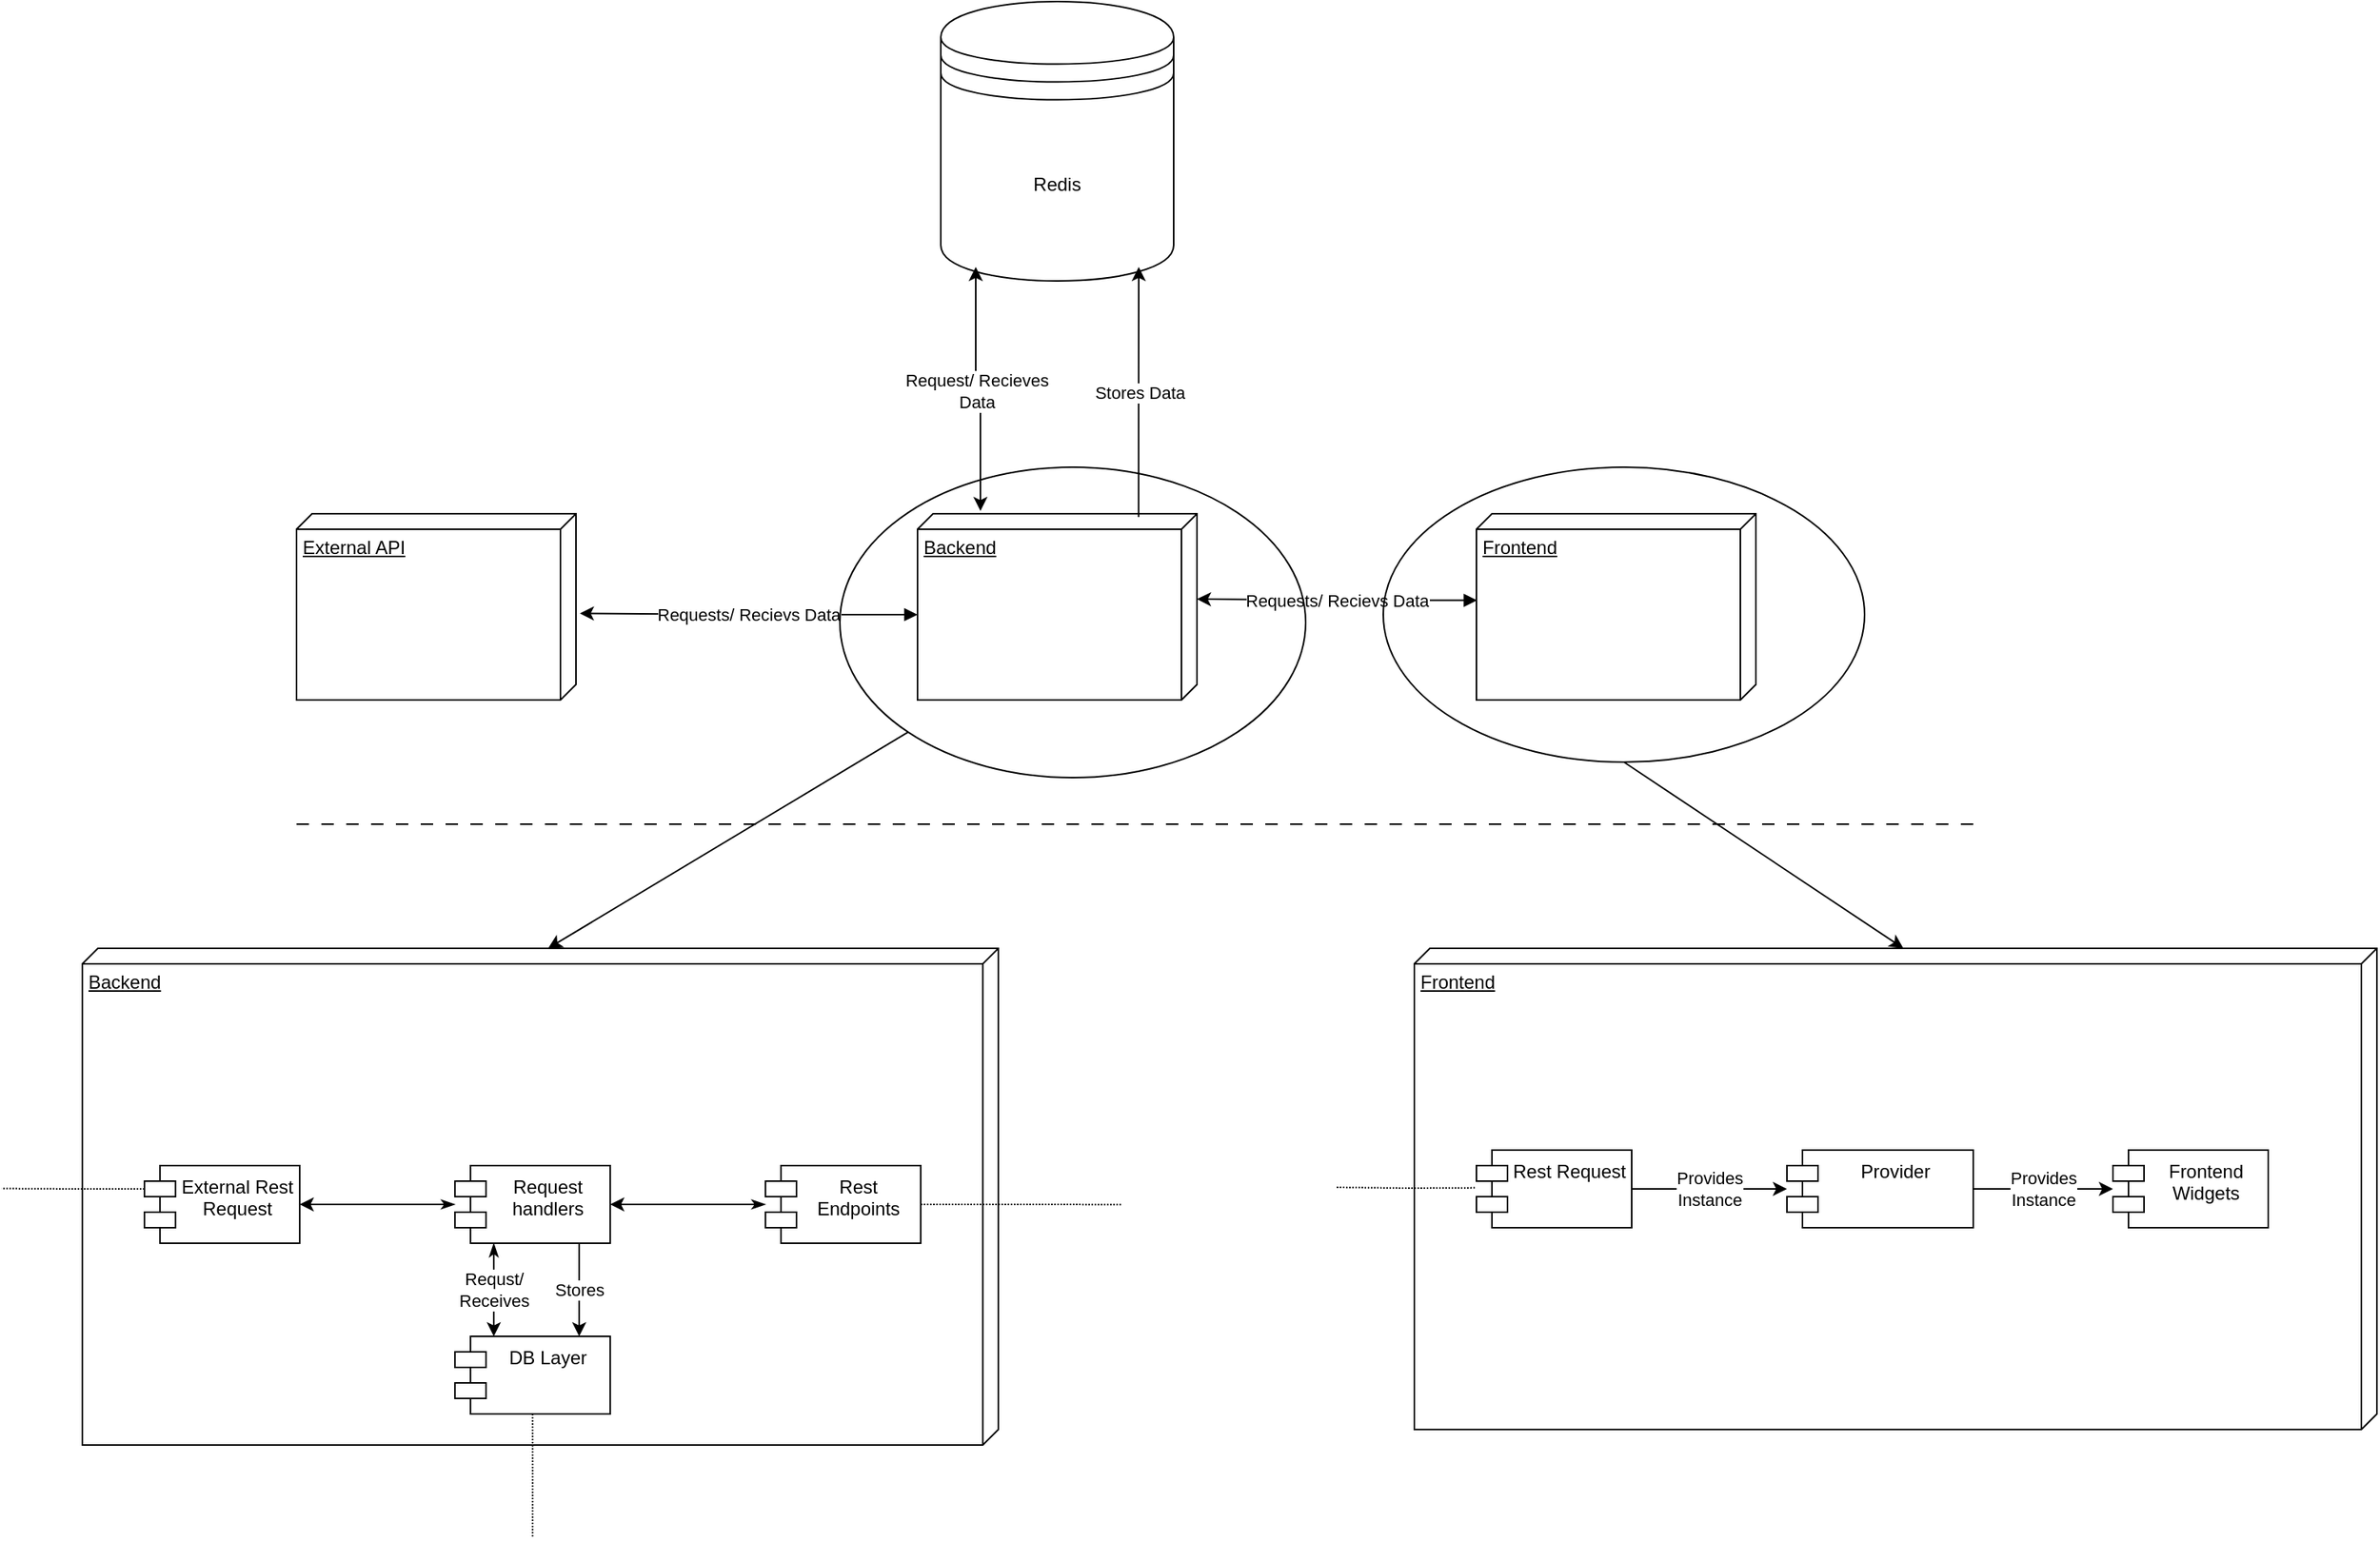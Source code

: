 <mxfile version="24.3.1" type="device">
  <diagram name="Page-1" id="imyKC2mEEuIVjBUN1eEC">
    <mxGraphModel dx="2030" dy="1102" grid="1" gridSize="10" guides="1" tooltips="1" connect="1" arrows="1" fold="1" page="1" pageScale="1" pageWidth="1600" pageHeight="1200" math="0" shadow="0">
      <root>
        <mxCell id="0" />
        <mxCell id="1" parent="0" />
        <mxCell id="KVEm1cqh7u390rWrTUS3-1" value="External API" style="verticalAlign=top;align=left;spacingTop=8;spacingLeft=2;spacingRight=12;shape=cube;size=10;direction=south;fontStyle=4;html=1;whiteSpace=wrap;labelBackgroundColor=default;" parent="1" vertex="1">
          <mxGeometry x="225" y="370" width="180" height="120" as="geometry" />
        </mxCell>
        <mxCell id="KVEm1cqh7u390rWrTUS3-2" value="Backend" style="verticalAlign=top;align=left;spacingTop=8;spacingLeft=2;spacingRight=12;shape=cube;size=10;direction=south;fontStyle=4;html=1;whiteSpace=wrap;labelBackgroundColor=default;" parent="1" vertex="1">
          <mxGeometry x="625" y="370" width="180" height="120" as="geometry" />
        </mxCell>
        <mxCell id="KVEm1cqh7u390rWrTUS3-3" value="Frontend" style="verticalAlign=top;align=left;spacingTop=8;spacingLeft=2;spacingRight=12;shape=cube;size=10;direction=south;fontStyle=4;html=1;whiteSpace=wrap;labelBackgroundColor=default;" parent="1" vertex="1">
          <mxGeometry x="985" y="370" width="180" height="120" as="geometry" />
        </mxCell>
        <mxCell id="KVEm1cqh7u390rWrTUS3-4" value="Redis" style="shape=datastore;whiteSpace=wrap;html=1;labelBackgroundColor=default;" parent="1" vertex="1">
          <mxGeometry x="640" y="40" width="150" height="180" as="geometry" />
        </mxCell>
        <mxCell id="KVEm1cqh7u390rWrTUS3-5" value="&lt;span style=&quot;&quot;&gt;Requests/ Recievs Data&lt;/span&gt;" style="edgeStyle=orthogonalEdgeStyle;rounded=0;orthogonalLoop=1;jettySize=auto;html=1;entryX=0;entryY=0;entryDx=55;entryDy=0;entryPerimeter=0;exitX=0.465;exitY=0.998;exitDx=0;exitDy=0;exitPerimeter=0;startArrow=block;startFill=1;labelBackgroundColor=default;" parent="1" source="KVEm1cqh7u390rWrTUS3-3" target="KVEm1cqh7u390rWrTUS3-2" edge="1">
          <mxGeometry relative="1" as="geometry" />
        </mxCell>
        <mxCell id="KVEm1cqh7u390rWrTUS3-7" value="Stores Data" style="edgeStyle=orthogonalEdgeStyle;rounded=0;orthogonalLoop=1;jettySize=auto;html=1;entryX=0.85;entryY=0.95;entryDx=0;entryDy=0;entryPerimeter=0;exitX=0.018;exitY=0.209;exitDx=0;exitDy=0;exitPerimeter=0;labelBackgroundColor=default;" parent="1" source="KVEm1cqh7u390rWrTUS3-2" target="KVEm1cqh7u390rWrTUS3-4" edge="1">
          <mxGeometry relative="1" as="geometry" />
        </mxCell>
        <mxCell id="KVEm1cqh7u390rWrTUS3-8" value="Request/ Recieves&lt;div&gt;Data&lt;/div&gt;" style="edgeStyle=orthogonalEdgeStyle;rounded=0;orthogonalLoop=1;jettySize=auto;html=1;entryX=-0.015;entryY=0.775;entryDx=0;entryDy=0;entryPerimeter=0;exitX=0.15;exitY=0.95;exitDx=0;exitDy=0;exitPerimeter=0;startArrow=classic;startFill=1;labelBackgroundColor=default;" parent="1" source="KVEm1cqh7u390rWrTUS3-4" target="KVEm1cqh7u390rWrTUS3-2" edge="1">
          <mxGeometry relative="1" as="geometry" />
        </mxCell>
        <mxCell id="KVEm1cqh7u390rWrTUS3-9" value="Requests/ Recievs Data" style="edgeStyle=orthogonalEdgeStyle;rounded=0;orthogonalLoop=1;jettySize=auto;html=1;entryX=0.535;entryY=-0.014;entryDx=0;entryDy=0;entryPerimeter=0;exitX=0;exitY=0;exitDx=65;exitDy=180;exitPerimeter=0;startArrow=block;startFill=1;labelBackgroundColor=default;" parent="1" source="KVEm1cqh7u390rWrTUS3-2" target="KVEm1cqh7u390rWrTUS3-1" edge="1">
          <mxGeometry relative="1" as="geometry">
            <mxPoint x="605" y="431" as="sourcePoint" />
            <mxPoint x="425" y="430" as="targetPoint" />
          </mxGeometry>
        </mxCell>
        <mxCell id="KVEm1cqh7u390rWrTUS3-11" value="" style="ellipse;whiteSpace=wrap;html=1;fillColor=none;labelBackgroundColor=default;" parent="1" vertex="1">
          <mxGeometry x="575" y="340" width="300" height="200" as="geometry" />
        </mxCell>
        <mxCell id="KVEm1cqh7u390rWrTUS3-12" value="" style="endArrow=classic;html=1;rounded=0;exitX=0;exitY=1;exitDx=0;exitDy=0;entryX=0;entryY=0;entryDx=0;entryDy=290;entryPerimeter=0;labelBackgroundColor=default;" parent="1" source="KVEm1cqh7u390rWrTUS3-11" target="KVEm1cqh7u390rWrTUS3-13" edge="1">
          <mxGeometry width="50" height="50" relative="1" as="geometry">
            <mxPoint x="695" y="660" as="sourcePoint" />
            <mxPoint x="375" y="650" as="targetPoint" />
          </mxGeometry>
        </mxCell>
        <mxCell id="KVEm1cqh7u390rWrTUS3-14" value="" style="endArrow=none;html=1;rounded=0;dashed=1;dashPattern=8 8;labelBackgroundColor=default;" parent="1" edge="1">
          <mxGeometry width="50" height="50" relative="1" as="geometry">
            <mxPoint x="225" y="570" as="sourcePoint" />
            <mxPoint x="1305" y="570" as="targetPoint" />
          </mxGeometry>
        </mxCell>
        <mxCell id="KVEm1cqh7u390rWrTUS3-32" value="" style="group;labelBackgroundColor=default;" parent="1" vertex="1" connectable="0">
          <mxGeometry x="35.001" y="650" width="722.069" height="380" as="geometry" />
        </mxCell>
        <mxCell id="KVEm1cqh7u390rWrTUS3-13" value="Backend" style="verticalAlign=top;align=left;spacingTop=8;spacingLeft=2;spacingRight=12;shape=cube;size=10;direction=south;fontStyle=4;html=1;whiteSpace=wrap;movable=1;resizable=1;rotatable=1;deletable=1;editable=1;locked=0;connectable=1;labelBackgroundColor=default;" parent="KVEm1cqh7u390rWrTUS3-32" vertex="1">
          <mxGeometry x="52.069" width="590" height="320" as="geometry" />
        </mxCell>
        <mxCell id="KVEm1cqh7u390rWrTUS3-19" value="" style="edgeStyle=orthogonalEdgeStyle;rounded=0;orthogonalLoop=1;jettySize=auto;html=1;startArrow=classicThin;startFill=1;labelBackgroundColor=default;" parent="KVEm1cqh7u390rWrTUS3-32" source="KVEm1cqh7u390rWrTUS3-15" target="KVEm1cqh7u390rWrTUS3-17" edge="1">
          <mxGeometry relative="1" as="geometry" />
        </mxCell>
        <mxCell id="KVEm1cqh7u390rWrTUS3-30" style="edgeStyle=orthogonalEdgeStyle;rounded=0;orthogonalLoop=1;jettySize=auto;html=1;exitX=1;exitY=0.5;exitDx=0;exitDy=0;endArrow=none;endFill=0;dashed=1;dashPattern=1 1;labelBackgroundColor=default;" parent="KVEm1cqh7u390rWrTUS3-32" source="KVEm1cqh7u390rWrTUS3-15" edge="1">
          <mxGeometry relative="1" as="geometry">
            <mxPoint x="722.069" y="165.103" as="targetPoint" />
          </mxGeometry>
        </mxCell>
        <mxCell id="KVEm1cqh7u390rWrTUS3-15" value="Rest Endpoints" style="shape=module;align=left;spacingLeft=20;align=center;verticalAlign=top;whiteSpace=wrap;html=1;labelBackgroundColor=default;" parent="KVEm1cqh7u390rWrTUS3-32" vertex="1">
          <mxGeometry x="492.069" y="140" width="100" height="50" as="geometry" />
        </mxCell>
        <mxCell id="KVEm1cqh7u390rWrTUS3-31" style="edgeStyle=orthogonalEdgeStyle;rounded=0;orthogonalLoop=1;jettySize=auto;html=1;exitX=0.5;exitY=1;exitDx=0;exitDy=0;dashed=1;dashPattern=1 1;endArrow=none;endFill=0;labelBackgroundColor=default;" parent="KVEm1cqh7u390rWrTUS3-32" source="KVEm1cqh7u390rWrTUS3-16" edge="1">
          <mxGeometry relative="1" as="geometry">
            <mxPoint x="342.069" y="380" as="targetPoint" />
          </mxGeometry>
        </mxCell>
        <mxCell id="KVEm1cqh7u390rWrTUS3-16" value="DB Layer" style="shape=module;align=left;spacingLeft=20;align=center;verticalAlign=top;whiteSpace=wrap;html=1;labelBackgroundColor=default;" parent="KVEm1cqh7u390rWrTUS3-32" vertex="1">
          <mxGeometry x="292.069" y="250" width="100" height="50" as="geometry" />
        </mxCell>
        <mxCell id="KVEm1cqh7u390rWrTUS3-20" value="" style="edgeStyle=orthogonalEdgeStyle;rounded=0;orthogonalLoop=1;jettySize=auto;html=1;startArrow=classicThin;startFill=1;labelBackgroundColor=default;" parent="KVEm1cqh7u390rWrTUS3-32" source="KVEm1cqh7u390rWrTUS3-17" target="KVEm1cqh7u390rWrTUS3-18" edge="1">
          <mxGeometry relative="1" as="geometry" />
        </mxCell>
        <mxCell id="KVEm1cqh7u390rWrTUS3-21" value="Stores" style="edgeStyle=orthogonalEdgeStyle;rounded=0;orthogonalLoop=1;jettySize=auto;html=1;labelBackgroundColor=default;" parent="KVEm1cqh7u390rWrTUS3-32" edge="1">
          <mxGeometry relative="1" as="geometry">
            <mxPoint x="372.069" y="190" as="sourcePoint" />
            <mxPoint x="372.069" y="250" as="targetPoint" />
          </mxGeometry>
        </mxCell>
        <mxCell id="KVEm1cqh7u390rWrTUS3-22" value="Requst/&lt;div&gt;Receives&lt;/div&gt;" style="edgeStyle=orthogonalEdgeStyle;rounded=0;orthogonalLoop=1;jettySize=auto;html=1;entryX=0.25;entryY=0;entryDx=0;entryDy=0;exitX=0.25;exitY=1;exitDx=0;exitDy=0;startArrow=classicThin;startFill=1;labelBackgroundColor=default;" parent="KVEm1cqh7u390rWrTUS3-32" source="KVEm1cqh7u390rWrTUS3-17" target="KVEm1cqh7u390rWrTUS3-16" edge="1">
          <mxGeometry relative="1" as="geometry" />
        </mxCell>
        <mxCell id="KVEm1cqh7u390rWrTUS3-17" value="Request handlers" style="shape=module;align=left;spacingLeft=20;align=center;verticalAlign=top;whiteSpace=wrap;html=1;labelBackgroundColor=default;" parent="KVEm1cqh7u390rWrTUS3-32" vertex="1">
          <mxGeometry x="292.069" y="140" width="100" height="50" as="geometry" />
        </mxCell>
        <mxCell id="KVEm1cqh7u390rWrTUS3-29" style="edgeStyle=orthogonalEdgeStyle;rounded=0;orthogonalLoop=1;jettySize=auto;html=1;exitX=0;exitY=0;exitDx=0;exitDy=15;exitPerimeter=0;dashed=1;dashPattern=1 1;endArrow=none;endFill=0;labelBackgroundColor=default;" parent="KVEm1cqh7u390rWrTUS3-32" source="KVEm1cqh7u390rWrTUS3-18" edge="1">
          <mxGeometry relative="1" as="geometry">
            <mxPoint y="154.759" as="targetPoint" />
          </mxGeometry>
        </mxCell>
        <mxCell id="KVEm1cqh7u390rWrTUS3-18" value="External Rest Request" style="shape=module;align=left;spacingLeft=20;align=center;verticalAlign=top;whiteSpace=wrap;html=1;labelBackgroundColor=default;" parent="KVEm1cqh7u390rWrTUS3-32" vertex="1">
          <mxGeometry x="92.069" y="140" width="100" height="50" as="geometry" />
        </mxCell>
        <mxCell id="KVEm1cqh7u390rWrTUS3-26" value="" style="ellipse;whiteSpace=wrap;html=1;align=center;aspect=fixed;fillColor=none;strokeColor=none;resizable=0;perimeter=centerPerimeter;rotatable=0;allowArrows=0;points=[];outlineConnect=1;labelBackgroundColor=default;" parent="KVEm1cqh7u390rWrTUS3-32" vertex="1">
          <mxGeometry x="332.069" y="30" width="10" height="10" as="geometry" />
        </mxCell>
        <mxCell id="KVEm1cqh7u390rWrTUS3-35" value="" style="ellipse;whiteSpace=wrap;html=1;fillColor=none;labelBackgroundColor=default;" parent="1" vertex="1">
          <mxGeometry x="925" y="340" width="310" height="190" as="geometry" />
        </mxCell>
        <mxCell id="KVEm1cqh7u390rWrTUS3-36" style="rounded=0;orthogonalLoop=1;jettySize=auto;html=1;exitX=0.5;exitY=1;exitDx=0;exitDy=0;entryX=0;entryY=0;entryDx=0;entryDy=305;entryPerimeter=0;labelBackgroundColor=default;" parent="1" source="KVEm1cqh7u390rWrTUS3-35" target="KVEm1cqh7u390rWrTUS3-33" edge="1">
          <mxGeometry relative="1" as="geometry" />
        </mxCell>
        <mxCell id="KVEm1cqh7u390rWrTUS3-45" value="" style="group;labelBackgroundColor=default;" parent="1" vertex="1" connectable="0">
          <mxGeometry x="895" y="650" width="670" height="310" as="geometry" />
        </mxCell>
        <mxCell id="KVEm1cqh7u390rWrTUS3-33" value="Frontend" style="verticalAlign=top;align=left;spacingTop=8;spacingLeft=2;spacingRight=12;shape=cube;size=10;direction=south;fontStyle=4;html=1;whiteSpace=wrap;labelBackgroundColor=default;" parent="KVEm1cqh7u390rWrTUS3-45" vertex="1">
          <mxGeometry x="50" width="620" height="310" as="geometry" />
        </mxCell>
        <mxCell id="KVEm1cqh7u390rWrTUS3-41" value="Provides&lt;div&gt;Instance&lt;/div&gt;" style="edgeStyle=orthogonalEdgeStyle;rounded=0;orthogonalLoop=1;jettySize=auto;html=1;labelBackgroundColor=default;" parent="KVEm1cqh7u390rWrTUS3-45" source="KVEm1cqh7u390rWrTUS3-37" target="KVEm1cqh7u390rWrTUS3-38" edge="1">
          <mxGeometry relative="1" as="geometry" />
        </mxCell>
        <mxCell id="KVEm1cqh7u390rWrTUS3-37" value="Rest Request" style="shape=module;align=left;spacingLeft=20;align=center;verticalAlign=top;whiteSpace=wrap;html=1;labelBackgroundColor=default;" parent="KVEm1cqh7u390rWrTUS3-45" vertex="1">
          <mxGeometry x="90" y="130" width="100" height="50" as="geometry" />
        </mxCell>
        <mxCell id="KVEm1cqh7u390rWrTUS3-42" value="Provides&lt;div&gt;Instance&lt;/div&gt;" style="edgeStyle=orthogonalEdgeStyle;rounded=0;orthogonalLoop=1;jettySize=auto;html=1;labelBackgroundColor=default;" parent="KVEm1cqh7u390rWrTUS3-45" source="KVEm1cqh7u390rWrTUS3-38" target="KVEm1cqh7u390rWrTUS3-40" edge="1">
          <mxGeometry relative="1" as="geometry" />
        </mxCell>
        <mxCell id="KVEm1cqh7u390rWrTUS3-38" value="Provider" style="shape=module;align=left;spacingLeft=20;align=center;verticalAlign=top;whiteSpace=wrap;html=1;labelBackgroundColor=default;" parent="KVEm1cqh7u390rWrTUS3-45" vertex="1">
          <mxGeometry x="290" y="130" width="120" height="50" as="geometry" />
        </mxCell>
        <mxCell id="KVEm1cqh7u390rWrTUS3-40" value="Frontend Widgets" style="shape=module;align=left;spacingLeft=20;align=center;verticalAlign=top;whiteSpace=wrap;html=1;labelBackgroundColor=default;" parent="KVEm1cqh7u390rWrTUS3-45" vertex="1">
          <mxGeometry x="500" y="130" width="100" height="50" as="geometry" />
        </mxCell>
        <mxCell id="KVEm1cqh7u390rWrTUS3-44" style="edgeStyle=orthogonalEdgeStyle;rounded=0;orthogonalLoop=1;jettySize=auto;html=1;endArrow=none;endFill=0;dashed=1;dashPattern=1 1;entryX=-0.009;entryY=0.486;entryDx=0;entryDy=0;entryPerimeter=0;labelBackgroundColor=default;" parent="KVEm1cqh7u390rWrTUS3-45" target="KVEm1cqh7u390rWrTUS3-37" edge="1">
          <mxGeometry relative="1" as="geometry">
            <mxPoint x="30.0" y="160.103" as="targetPoint" />
            <mxPoint y="154" as="sourcePoint" />
          </mxGeometry>
        </mxCell>
      </root>
    </mxGraphModel>
  </diagram>
</mxfile>
